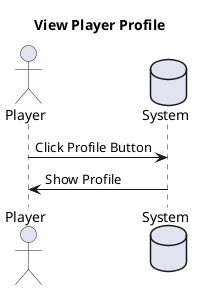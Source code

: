 @startuml
title View Player Profile

actor Player
database System

Player->System: Click Profile Button
System->Player: Show Profile

@enduml